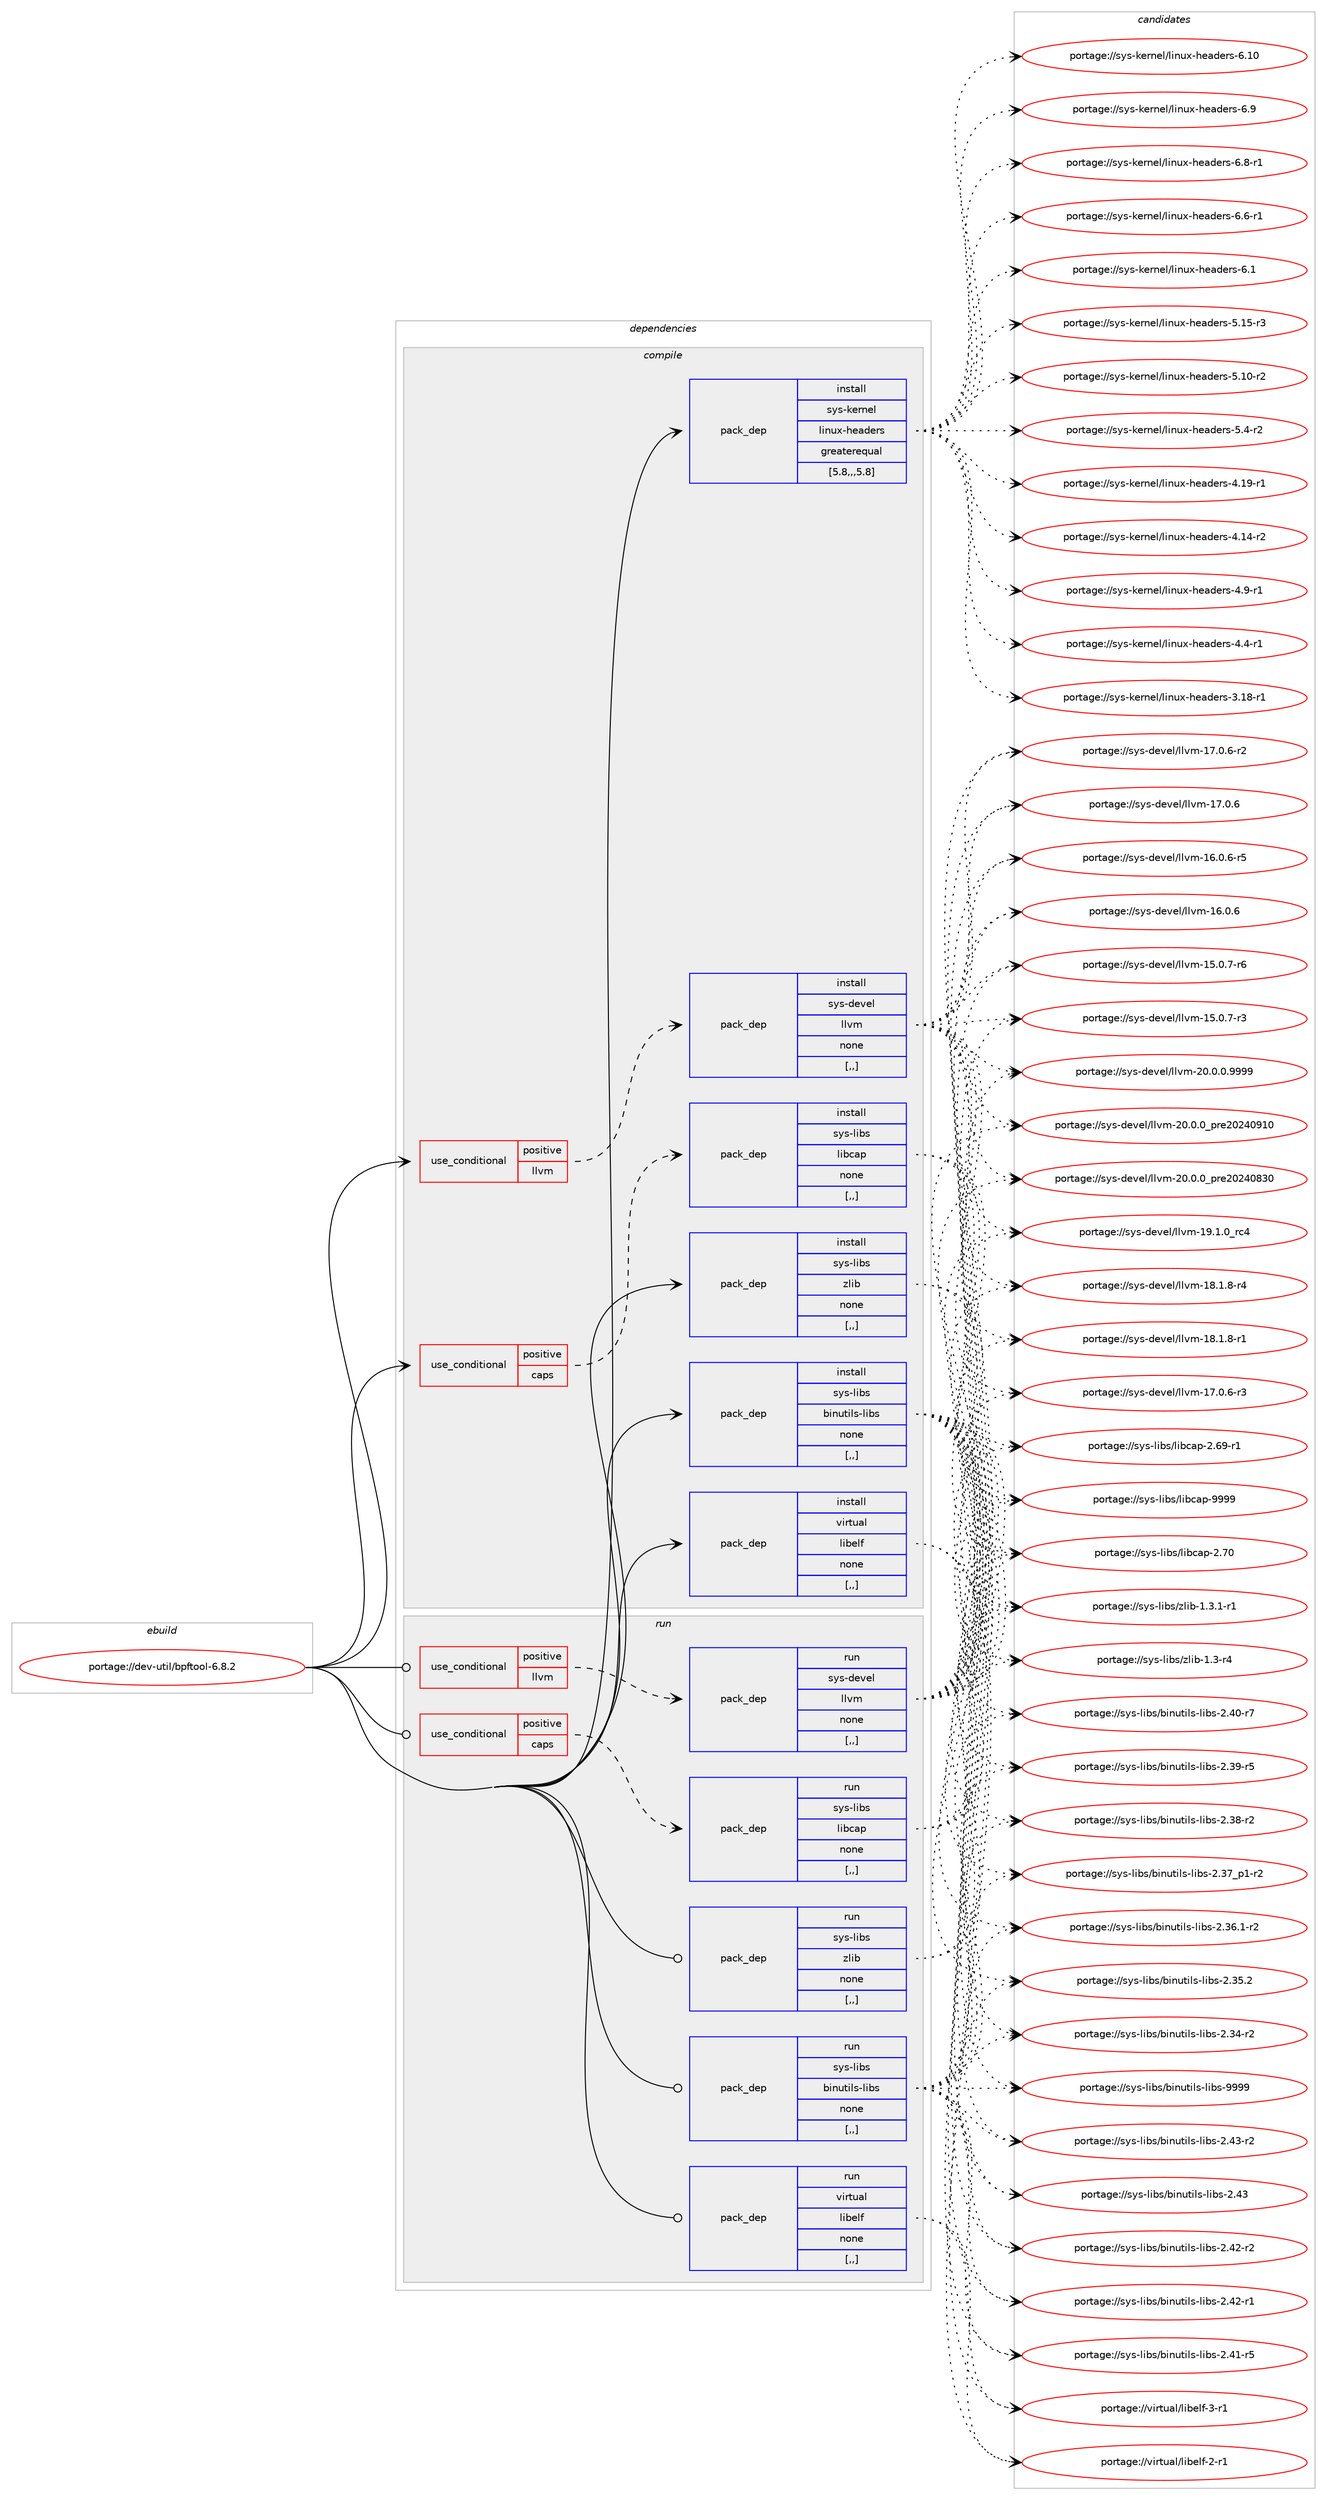 digraph prolog {

# *************
# Graph options
# *************

newrank=true;
concentrate=true;
compound=true;
graph [rankdir=LR,fontname=Helvetica,fontsize=10,ranksep=1.5];#, ranksep=2.5, nodesep=0.2];
edge  [arrowhead=vee];
node  [fontname=Helvetica,fontsize=10];

# **********
# The ebuild
# **********

subgraph cluster_leftcol {
color=gray;
label=<<i>ebuild</i>>;
id [label="portage://dev-util/bpftool-6.8.2", color=red, width=4, href="../dev-util/bpftool-6.8.2.svg"];
}

# ****************
# The dependencies
# ****************

subgraph cluster_midcol {
color=gray;
label=<<i>dependencies</i>>;
subgraph cluster_compile {
fillcolor="#eeeeee";
style=filled;
label=<<i>compile</i>>;
subgraph cond190689 {
dependency707814 [label=<<TABLE BORDER="0" CELLBORDER="1" CELLSPACING="0" CELLPADDING="4"><TR><TD ROWSPAN="3" CELLPADDING="10">use_conditional</TD></TR><TR><TD>positive</TD></TR><TR><TD>caps</TD></TR></TABLE>>, shape=none, color=red];
subgraph pack512131 {
dependency707815 [label=<<TABLE BORDER="0" CELLBORDER="1" CELLSPACING="0" CELLPADDING="4" WIDTH="220"><TR><TD ROWSPAN="6" CELLPADDING="30">pack_dep</TD></TR><TR><TD WIDTH="110">install</TD></TR><TR><TD>sys-libs</TD></TR><TR><TD>libcap</TD></TR><TR><TD>none</TD></TR><TR><TD>[,,]</TD></TR></TABLE>>, shape=none, color=blue];
}
dependency707814:e -> dependency707815:w [weight=20,style="dashed",arrowhead="vee"];
}
id:e -> dependency707814:w [weight=20,style="solid",arrowhead="vee"];
subgraph cond190690 {
dependency707816 [label=<<TABLE BORDER="0" CELLBORDER="1" CELLSPACING="0" CELLPADDING="4"><TR><TD ROWSPAN="3" CELLPADDING="10">use_conditional</TD></TR><TR><TD>positive</TD></TR><TR><TD>llvm</TD></TR></TABLE>>, shape=none, color=red];
subgraph pack512132 {
dependency707817 [label=<<TABLE BORDER="0" CELLBORDER="1" CELLSPACING="0" CELLPADDING="4" WIDTH="220"><TR><TD ROWSPAN="6" CELLPADDING="30">pack_dep</TD></TR><TR><TD WIDTH="110">install</TD></TR><TR><TD>sys-devel</TD></TR><TR><TD>llvm</TD></TR><TR><TD>none</TD></TR><TR><TD>[,,]</TD></TR></TABLE>>, shape=none, color=blue];
}
dependency707816:e -> dependency707817:w [weight=20,style="dashed",arrowhead="vee"];
}
id:e -> dependency707816:w [weight=20,style="solid",arrowhead="vee"];
subgraph pack512133 {
dependency707818 [label=<<TABLE BORDER="0" CELLBORDER="1" CELLSPACING="0" CELLPADDING="4" WIDTH="220"><TR><TD ROWSPAN="6" CELLPADDING="30">pack_dep</TD></TR><TR><TD WIDTH="110">install</TD></TR><TR><TD>sys-kernel</TD></TR><TR><TD>linux-headers</TD></TR><TR><TD>greaterequal</TD></TR><TR><TD>[5.8,,,5.8]</TD></TR></TABLE>>, shape=none, color=blue];
}
id:e -> dependency707818:w [weight=20,style="solid",arrowhead="vee"];
subgraph pack512134 {
dependency707819 [label=<<TABLE BORDER="0" CELLBORDER="1" CELLSPACING="0" CELLPADDING="4" WIDTH="220"><TR><TD ROWSPAN="6" CELLPADDING="30">pack_dep</TD></TR><TR><TD WIDTH="110">install</TD></TR><TR><TD>sys-libs</TD></TR><TR><TD>binutils-libs</TD></TR><TR><TD>none</TD></TR><TR><TD>[,,]</TD></TR></TABLE>>, shape=none, color=blue];
}
id:e -> dependency707819:w [weight=20,style="solid",arrowhead="vee"];
subgraph pack512135 {
dependency707820 [label=<<TABLE BORDER="0" CELLBORDER="1" CELLSPACING="0" CELLPADDING="4" WIDTH="220"><TR><TD ROWSPAN="6" CELLPADDING="30">pack_dep</TD></TR><TR><TD WIDTH="110">install</TD></TR><TR><TD>sys-libs</TD></TR><TR><TD>zlib</TD></TR><TR><TD>none</TD></TR><TR><TD>[,,]</TD></TR></TABLE>>, shape=none, color=blue];
}
id:e -> dependency707820:w [weight=20,style="solid",arrowhead="vee"];
subgraph pack512136 {
dependency707821 [label=<<TABLE BORDER="0" CELLBORDER="1" CELLSPACING="0" CELLPADDING="4" WIDTH="220"><TR><TD ROWSPAN="6" CELLPADDING="30">pack_dep</TD></TR><TR><TD WIDTH="110">install</TD></TR><TR><TD>virtual</TD></TR><TR><TD>libelf</TD></TR><TR><TD>none</TD></TR><TR><TD>[,,]</TD></TR></TABLE>>, shape=none, color=blue];
}
id:e -> dependency707821:w [weight=20,style="solid",arrowhead="vee"];
}
subgraph cluster_compileandrun {
fillcolor="#eeeeee";
style=filled;
label=<<i>compile and run</i>>;
}
subgraph cluster_run {
fillcolor="#eeeeee";
style=filled;
label=<<i>run</i>>;
subgraph cond190691 {
dependency707822 [label=<<TABLE BORDER="0" CELLBORDER="1" CELLSPACING="0" CELLPADDING="4"><TR><TD ROWSPAN="3" CELLPADDING="10">use_conditional</TD></TR><TR><TD>positive</TD></TR><TR><TD>caps</TD></TR></TABLE>>, shape=none, color=red];
subgraph pack512137 {
dependency707823 [label=<<TABLE BORDER="0" CELLBORDER="1" CELLSPACING="0" CELLPADDING="4" WIDTH="220"><TR><TD ROWSPAN="6" CELLPADDING="30">pack_dep</TD></TR><TR><TD WIDTH="110">run</TD></TR><TR><TD>sys-libs</TD></TR><TR><TD>libcap</TD></TR><TR><TD>none</TD></TR><TR><TD>[,,]</TD></TR></TABLE>>, shape=none, color=blue];
}
dependency707822:e -> dependency707823:w [weight=20,style="dashed",arrowhead="vee"];
}
id:e -> dependency707822:w [weight=20,style="solid",arrowhead="odot"];
subgraph cond190692 {
dependency707824 [label=<<TABLE BORDER="0" CELLBORDER="1" CELLSPACING="0" CELLPADDING="4"><TR><TD ROWSPAN="3" CELLPADDING="10">use_conditional</TD></TR><TR><TD>positive</TD></TR><TR><TD>llvm</TD></TR></TABLE>>, shape=none, color=red];
subgraph pack512138 {
dependency707825 [label=<<TABLE BORDER="0" CELLBORDER="1" CELLSPACING="0" CELLPADDING="4" WIDTH="220"><TR><TD ROWSPAN="6" CELLPADDING="30">pack_dep</TD></TR><TR><TD WIDTH="110">run</TD></TR><TR><TD>sys-devel</TD></TR><TR><TD>llvm</TD></TR><TR><TD>none</TD></TR><TR><TD>[,,]</TD></TR></TABLE>>, shape=none, color=blue];
}
dependency707824:e -> dependency707825:w [weight=20,style="dashed",arrowhead="vee"];
}
id:e -> dependency707824:w [weight=20,style="solid",arrowhead="odot"];
subgraph pack512139 {
dependency707826 [label=<<TABLE BORDER="0" CELLBORDER="1" CELLSPACING="0" CELLPADDING="4" WIDTH="220"><TR><TD ROWSPAN="6" CELLPADDING="30">pack_dep</TD></TR><TR><TD WIDTH="110">run</TD></TR><TR><TD>sys-libs</TD></TR><TR><TD>binutils-libs</TD></TR><TR><TD>none</TD></TR><TR><TD>[,,]</TD></TR></TABLE>>, shape=none, color=blue];
}
id:e -> dependency707826:w [weight=20,style="solid",arrowhead="odot"];
subgraph pack512140 {
dependency707827 [label=<<TABLE BORDER="0" CELLBORDER="1" CELLSPACING="0" CELLPADDING="4" WIDTH="220"><TR><TD ROWSPAN="6" CELLPADDING="30">pack_dep</TD></TR><TR><TD WIDTH="110">run</TD></TR><TR><TD>sys-libs</TD></TR><TR><TD>zlib</TD></TR><TR><TD>none</TD></TR><TR><TD>[,,]</TD></TR></TABLE>>, shape=none, color=blue];
}
id:e -> dependency707827:w [weight=20,style="solid",arrowhead="odot"];
subgraph pack512141 {
dependency707828 [label=<<TABLE BORDER="0" CELLBORDER="1" CELLSPACING="0" CELLPADDING="4" WIDTH="220"><TR><TD ROWSPAN="6" CELLPADDING="30">pack_dep</TD></TR><TR><TD WIDTH="110">run</TD></TR><TR><TD>virtual</TD></TR><TR><TD>libelf</TD></TR><TR><TD>none</TD></TR><TR><TD>[,,]</TD></TR></TABLE>>, shape=none, color=blue];
}
id:e -> dependency707828:w [weight=20,style="solid",arrowhead="odot"];
}
}

# **************
# The candidates
# **************

subgraph cluster_choices {
rank=same;
color=gray;
label=<<i>candidates</i>>;

subgraph choice512131 {
color=black;
nodesep=1;
choice1151211154510810598115471081059899971124557575757 [label="portage://sys-libs/libcap-9999", color=red, width=4,href="../sys-libs/libcap-9999.svg"];
choice1151211154510810598115471081059899971124550465548 [label="portage://sys-libs/libcap-2.70", color=red, width=4,href="../sys-libs/libcap-2.70.svg"];
choice11512111545108105981154710810598999711245504654574511449 [label="portage://sys-libs/libcap-2.69-r1", color=red, width=4,href="../sys-libs/libcap-2.69-r1.svg"];
dependency707815:e -> choice1151211154510810598115471081059899971124557575757:w [style=dotted,weight="100"];
dependency707815:e -> choice1151211154510810598115471081059899971124550465548:w [style=dotted,weight="100"];
dependency707815:e -> choice11512111545108105981154710810598999711245504654574511449:w [style=dotted,weight="100"];
}
subgraph choice512132 {
color=black;
nodesep=1;
choice1151211154510010111810110847108108118109455048464846484657575757 [label="portage://sys-devel/llvm-20.0.0.9999", color=red, width=4,href="../sys-devel/llvm-20.0.0.9999.svg"];
choice115121115451001011181011084710810811810945504846484648951121141015048505248574948 [label="portage://sys-devel/llvm-20.0.0_pre20240910", color=red, width=4,href="../sys-devel/llvm-20.0.0_pre20240910.svg"];
choice115121115451001011181011084710810811810945504846484648951121141015048505248565148 [label="portage://sys-devel/llvm-20.0.0_pre20240830", color=red, width=4,href="../sys-devel/llvm-20.0.0_pre20240830.svg"];
choice115121115451001011181011084710810811810945495746494648951149952 [label="portage://sys-devel/llvm-19.1.0_rc4", color=red, width=4,href="../sys-devel/llvm-19.1.0_rc4.svg"];
choice1151211154510010111810110847108108118109454956464946564511452 [label="portage://sys-devel/llvm-18.1.8-r4", color=red, width=4,href="../sys-devel/llvm-18.1.8-r4.svg"];
choice1151211154510010111810110847108108118109454956464946564511449 [label="portage://sys-devel/llvm-18.1.8-r1", color=red, width=4,href="../sys-devel/llvm-18.1.8-r1.svg"];
choice1151211154510010111810110847108108118109454955464846544511451 [label="portage://sys-devel/llvm-17.0.6-r3", color=red, width=4,href="../sys-devel/llvm-17.0.6-r3.svg"];
choice1151211154510010111810110847108108118109454955464846544511450 [label="portage://sys-devel/llvm-17.0.6-r2", color=red, width=4,href="../sys-devel/llvm-17.0.6-r2.svg"];
choice115121115451001011181011084710810811810945495546484654 [label="portage://sys-devel/llvm-17.0.6", color=red, width=4,href="../sys-devel/llvm-17.0.6.svg"];
choice1151211154510010111810110847108108118109454954464846544511453 [label="portage://sys-devel/llvm-16.0.6-r5", color=red, width=4,href="../sys-devel/llvm-16.0.6-r5.svg"];
choice115121115451001011181011084710810811810945495446484654 [label="portage://sys-devel/llvm-16.0.6", color=red, width=4,href="../sys-devel/llvm-16.0.6.svg"];
choice1151211154510010111810110847108108118109454953464846554511454 [label="portage://sys-devel/llvm-15.0.7-r6", color=red, width=4,href="../sys-devel/llvm-15.0.7-r6.svg"];
choice1151211154510010111810110847108108118109454953464846554511451 [label="portage://sys-devel/llvm-15.0.7-r3", color=red, width=4,href="../sys-devel/llvm-15.0.7-r3.svg"];
dependency707817:e -> choice1151211154510010111810110847108108118109455048464846484657575757:w [style=dotted,weight="100"];
dependency707817:e -> choice115121115451001011181011084710810811810945504846484648951121141015048505248574948:w [style=dotted,weight="100"];
dependency707817:e -> choice115121115451001011181011084710810811810945504846484648951121141015048505248565148:w [style=dotted,weight="100"];
dependency707817:e -> choice115121115451001011181011084710810811810945495746494648951149952:w [style=dotted,weight="100"];
dependency707817:e -> choice1151211154510010111810110847108108118109454956464946564511452:w [style=dotted,weight="100"];
dependency707817:e -> choice1151211154510010111810110847108108118109454956464946564511449:w [style=dotted,weight="100"];
dependency707817:e -> choice1151211154510010111810110847108108118109454955464846544511451:w [style=dotted,weight="100"];
dependency707817:e -> choice1151211154510010111810110847108108118109454955464846544511450:w [style=dotted,weight="100"];
dependency707817:e -> choice115121115451001011181011084710810811810945495546484654:w [style=dotted,weight="100"];
dependency707817:e -> choice1151211154510010111810110847108108118109454954464846544511453:w [style=dotted,weight="100"];
dependency707817:e -> choice115121115451001011181011084710810811810945495446484654:w [style=dotted,weight="100"];
dependency707817:e -> choice1151211154510010111810110847108108118109454953464846554511454:w [style=dotted,weight="100"];
dependency707817:e -> choice1151211154510010111810110847108108118109454953464846554511451:w [style=dotted,weight="100"];
}
subgraph choice512133 {
color=black;
nodesep=1;
choice115121115451071011141101011084710810511011712045104101971001011141154554464948 [label="portage://sys-kernel/linux-headers-6.10", color=red, width=4,href="../sys-kernel/linux-headers-6.10.svg"];
choice1151211154510710111411010110847108105110117120451041019710010111411545544657 [label="portage://sys-kernel/linux-headers-6.9", color=red, width=4,href="../sys-kernel/linux-headers-6.9.svg"];
choice11512111545107101114110101108471081051101171204510410197100101114115455446564511449 [label="portage://sys-kernel/linux-headers-6.8-r1", color=red, width=4,href="../sys-kernel/linux-headers-6.8-r1.svg"];
choice11512111545107101114110101108471081051101171204510410197100101114115455446544511449 [label="portage://sys-kernel/linux-headers-6.6-r1", color=red, width=4,href="../sys-kernel/linux-headers-6.6-r1.svg"];
choice1151211154510710111411010110847108105110117120451041019710010111411545544649 [label="portage://sys-kernel/linux-headers-6.1", color=red, width=4,href="../sys-kernel/linux-headers-6.1.svg"];
choice1151211154510710111411010110847108105110117120451041019710010111411545534649534511451 [label="portage://sys-kernel/linux-headers-5.15-r3", color=red, width=4,href="../sys-kernel/linux-headers-5.15-r3.svg"];
choice1151211154510710111411010110847108105110117120451041019710010111411545534649484511450 [label="portage://sys-kernel/linux-headers-5.10-r2", color=red, width=4,href="../sys-kernel/linux-headers-5.10-r2.svg"];
choice11512111545107101114110101108471081051101171204510410197100101114115455346524511450 [label="portage://sys-kernel/linux-headers-5.4-r2", color=red, width=4,href="../sys-kernel/linux-headers-5.4-r2.svg"];
choice1151211154510710111411010110847108105110117120451041019710010111411545524649574511449 [label="portage://sys-kernel/linux-headers-4.19-r1", color=red, width=4,href="../sys-kernel/linux-headers-4.19-r1.svg"];
choice1151211154510710111411010110847108105110117120451041019710010111411545524649524511450 [label="portage://sys-kernel/linux-headers-4.14-r2", color=red, width=4,href="../sys-kernel/linux-headers-4.14-r2.svg"];
choice11512111545107101114110101108471081051101171204510410197100101114115455246574511449 [label="portage://sys-kernel/linux-headers-4.9-r1", color=red, width=4,href="../sys-kernel/linux-headers-4.9-r1.svg"];
choice11512111545107101114110101108471081051101171204510410197100101114115455246524511449 [label="portage://sys-kernel/linux-headers-4.4-r1", color=red, width=4,href="../sys-kernel/linux-headers-4.4-r1.svg"];
choice1151211154510710111411010110847108105110117120451041019710010111411545514649564511449 [label="portage://sys-kernel/linux-headers-3.18-r1", color=red, width=4,href="../sys-kernel/linux-headers-3.18-r1.svg"];
dependency707818:e -> choice115121115451071011141101011084710810511011712045104101971001011141154554464948:w [style=dotted,weight="100"];
dependency707818:e -> choice1151211154510710111411010110847108105110117120451041019710010111411545544657:w [style=dotted,weight="100"];
dependency707818:e -> choice11512111545107101114110101108471081051101171204510410197100101114115455446564511449:w [style=dotted,weight="100"];
dependency707818:e -> choice11512111545107101114110101108471081051101171204510410197100101114115455446544511449:w [style=dotted,weight="100"];
dependency707818:e -> choice1151211154510710111411010110847108105110117120451041019710010111411545544649:w [style=dotted,weight="100"];
dependency707818:e -> choice1151211154510710111411010110847108105110117120451041019710010111411545534649534511451:w [style=dotted,weight="100"];
dependency707818:e -> choice1151211154510710111411010110847108105110117120451041019710010111411545534649484511450:w [style=dotted,weight="100"];
dependency707818:e -> choice11512111545107101114110101108471081051101171204510410197100101114115455346524511450:w [style=dotted,weight="100"];
dependency707818:e -> choice1151211154510710111411010110847108105110117120451041019710010111411545524649574511449:w [style=dotted,weight="100"];
dependency707818:e -> choice1151211154510710111411010110847108105110117120451041019710010111411545524649524511450:w [style=dotted,weight="100"];
dependency707818:e -> choice11512111545107101114110101108471081051101171204510410197100101114115455246574511449:w [style=dotted,weight="100"];
dependency707818:e -> choice11512111545107101114110101108471081051101171204510410197100101114115455246524511449:w [style=dotted,weight="100"];
dependency707818:e -> choice1151211154510710111411010110847108105110117120451041019710010111411545514649564511449:w [style=dotted,weight="100"];
}
subgraph choice512134 {
color=black;
nodesep=1;
choice1151211154510810598115479810511011711610510811545108105981154557575757 [label="portage://sys-libs/binutils-libs-9999", color=red, width=4,href="../sys-libs/binutils-libs-9999.svg"];
choice11512111545108105981154798105110117116105108115451081059811545504652514511450 [label="portage://sys-libs/binutils-libs-2.43-r2", color=red, width=4,href="../sys-libs/binutils-libs-2.43-r2.svg"];
choice1151211154510810598115479810511011711610510811545108105981154550465251 [label="portage://sys-libs/binutils-libs-2.43", color=red, width=4,href="../sys-libs/binutils-libs-2.43.svg"];
choice11512111545108105981154798105110117116105108115451081059811545504652504511450 [label="portage://sys-libs/binutils-libs-2.42-r2", color=red, width=4,href="../sys-libs/binutils-libs-2.42-r2.svg"];
choice11512111545108105981154798105110117116105108115451081059811545504652504511449 [label="portage://sys-libs/binutils-libs-2.42-r1", color=red, width=4,href="../sys-libs/binutils-libs-2.42-r1.svg"];
choice11512111545108105981154798105110117116105108115451081059811545504652494511453 [label="portage://sys-libs/binutils-libs-2.41-r5", color=red, width=4,href="../sys-libs/binutils-libs-2.41-r5.svg"];
choice11512111545108105981154798105110117116105108115451081059811545504652484511455 [label="portage://sys-libs/binutils-libs-2.40-r7", color=red, width=4,href="../sys-libs/binutils-libs-2.40-r7.svg"];
choice11512111545108105981154798105110117116105108115451081059811545504651574511453 [label="portage://sys-libs/binutils-libs-2.39-r5", color=red, width=4,href="../sys-libs/binutils-libs-2.39-r5.svg"];
choice11512111545108105981154798105110117116105108115451081059811545504651564511450 [label="portage://sys-libs/binutils-libs-2.38-r2", color=red, width=4,href="../sys-libs/binutils-libs-2.38-r2.svg"];
choice115121115451081059811547981051101171161051081154510810598115455046515595112494511450 [label="portage://sys-libs/binutils-libs-2.37_p1-r2", color=red, width=4,href="../sys-libs/binutils-libs-2.37_p1-r2.svg"];
choice115121115451081059811547981051101171161051081154510810598115455046515446494511450 [label="portage://sys-libs/binutils-libs-2.36.1-r2", color=red, width=4,href="../sys-libs/binutils-libs-2.36.1-r2.svg"];
choice11512111545108105981154798105110117116105108115451081059811545504651534650 [label="portage://sys-libs/binutils-libs-2.35.2", color=red, width=4,href="../sys-libs/binutils-libs-2.35.2.svg"];
choice11512111545108105981154798105110117116105108115451081059811545504651524511450 [label="portage://sys-libs/binutils-libs-2.34-r2", color=red, width=4,href="../sys-libs/binutils-libs-2.34-r2.svg"];
dependency707819:e -> choice1151211154510810598115479810511011711610510811545108105981154557575757:w [style=dotted,weight="100"];
dependency707819:e -> choice11512111545108105981154798105110117116105108115451081059811545504652514511450:w [style=dotted,weight="100"];
dependency707819:e -> choice1151211154510810598115479810511011711610510811545108105981154550465251:w [style=dotted,weight="100"];
dependency707819:e -> choice11512111545108105981154798105110117116105108115451081059811545504652504511450:w [style=dotted,weight="100"];
dependency707819:e -> choice11512111545108105981154798105110117116105108115451081059811545504652504511449:w [style=dotted,weight="100"];
dependency707819:e -> choice11512111545108105981154798105110117116105108115451081059811545504652494511453:w [style=dotted,weight="100"];
dependency707819:e -> choice11512111545108105981154798105110117116105108115451081059811545504652484511455:w [style=dotted,weight="100"];
dependency707819:e -> choice11512111545108105981154798105110117116105108115451081059811545504651574511453:w [style=dotted,weight="100"];
dependency707819:e -> choice11512111545108105981154798105110117116105108115451081059811545504651564511450:w [style=dotted,weight="100"];
dependency707819:e -> choice115121115451081059811547981051101171161051081154510810598115455046515595112494511450:w [style=dotted,weight="100"];
dependency707819:e -> choice115121115451081059811547981051101171161051081154510810598115455046515446494511450:w [style=dotted,weight="100"];
dependency707819:e -> choice11512111545108105981154798105110117116105108115451081059811545504651534650:w [style=dotted,weight="100"];
dependency707819:e -> choice11512111545108105981154798105110117116105108115451081059811545504651524511450:w [style=dotted,weight="100"];
}
subgraph choice512135 {
color=black;
nodesep=1;
choice115121115451081059811547122108105984549465146494511449 [label="portage://sys-libs/zlib-1.3.1-r1", color=red, width=4,href="../sys-libs/zlib-1.3.1-r1.svg"];
choice11512111545108105981154712210810598454946514511452 [label="portage://sys-libs/zlib-1.3-r4", color=red, width=4,href="../sys-libs/zlib-1.3-r4.svg"];
dependency707820:e -> choice115121115451081059811547122108105984549465146494511449:w [style=dotted,weight="100"];
dependency707820:e -> choice11512111545108105981154712210810598454946514511452:w [style=dotted,weight="100"];
}
subgraph choice512136 {
color=black;
nodesep=1;
choice11810511411611797108471081059810110810245514511449 [label="portage://virtual/libelf-3-r1", color=red, width=4,href="../virtual/libelf-3-r1.svg"];
choice11810511411611797108471081059810110810245504511449 [label="portage://virtual/libelf-2-r1", color=red, width=4,href="../virtual/libelf-2-r1.svg"];
dependency707821:e -> choice11810511411611797108471081059810110810245514511449:w [style=dotted,weight="100"];
dependency707821:e -> choice11810511411611797108471081059810110810245504511449:w [style=dotted,weight="100"];
}
subgraph choice512137 {
color=black;
nodesep=1;
choice1151211154510810598115471081059899971124557575757 [label="portage://sys-libs/libcap-9999", color=red, width=4,href="../sys-libs/libcap-9999.svg"];
choice1151211154510810598115471081059899971124550465548 [label="portage://sys-libs/libcap-2.70", color=red, width=4,href="../sys-libs/libcap-2.70.svg"];
choice11512111545108105981154710810598999711245504654574511449 [label="portage://sys-libs/libcap-2.69-r1", color=red, width=4,href="../sys-libs/libcap-2.69-r1.svg"];
dependency707823:e -> choice1151211154510810598115471081059899971124557575757:w [style=dotted,weight="100"];
dependency707823:e -> choice1151211154510810598115471081059899971124550465548:w [style=dotted,weight="100"];
dependency707823:e -> choice11512111545108105981154710810598999711245504654574511449:w [style=dotted,weight="100"];
}
subgraph choice512138 {
color=black;
nodesep=1;
choice1151211154510010111810110847108108118109455048464846484657575757 [label="portage://sys-devel/llvm-20.0.0.9999", color=red, width=4,href="../sys-devel/llvm-20.0.0.9999.svg"];
choice115121115451001011181011084710810811810945504846484648951121141015048505248574948 [label="portage://sys-devel/llvm-20.0.0_pre20240910", color=red, width=4,href="../sys-devel/llvm-20.0.0_pre20240910.svg"];
choice115121115451001011181011084710810811810945504846484648951121141015048505248565148 [label="portage://sys-devel/llvm-20.0.0_pre20240830", color=red, width=4,href="../sys-devel/llvm-20.0.0_pre20240830.svg"];
choice115121115451001011181011084710810811810945495746494648951149952 [label="portage://sys-devel/llvm-19.1.0_rc4", color=red, width=4,href="../sys-devel/llvm-19.1.0_rc4.svg"];
choice1151211154510010111810110847108108118109454956464946564511452 [label="portage://sys-devel/llvm-18.1.8-r4", color=red, width=4,href="../sys-devel/llvm-18.1.8-r4.svg"];
choice1151211154510010111810110847108108118109454956464946564511449 [label="portage://sys-devel/llvm-18.1.8-r1", color=red, width=4,href="../sys-devel/llvm-18.1.8-r1.svg"];
choice1151211154510010111810110847108108118109454955464846544511451 [label="portage://sys-devel/llvm-17.0.6-r3", color=red, width=4,href="../sys-devel/llvm-17.0.6-r3.svg"];
choice1151211154510010111810110847108108118109454955464846544511450 [label="portage://sys-devel/llvm-17.0.6-r2", color=red, width=4,href="../sys-devel/llvm-17.0.6-r2.svg"];
choice115121115451001011181011084710810811810945495546484654 [label="portage://sys-devel/llvm-17.0.6", color=red, width=4,href="../sys-devel/llvm-17.0.6.svg"];
choice1151211154510010111810110847108108118109454954464846544511453 [label="portage://sys-devel/llvm-16.0.6-r5", color=red, width=4,href="../sys-devel/llvm-16.0.6-r5.svg"];
choice115121115451001011181011084710810811810945495446484654 [label="portage://sys-devel/llvm-16.0.6", color=red, width=4,href="../sys-devel/llvm-16.0.6.svg"];
choice1151211154510010111810110847108108118109454953464846554511454 [label="portage://sys-devel/llvm-15.0.7-r6", color=red, width=4,href="../sys-devel/llvm-15.0.7-r6.svg"];
choice1151211154510010111810110847108108118109454953464846554511451 [label="portage://sys-devel/llvm-15.0.7-r3", color=red, width=4,href="../sys-devel/llvm-15.0.7-r3.svg"];
dependency707825:e -> choice1151211154510010111810110847108108118109455048464846484657575757:w [style=dotted,weight="100"];
dependency707825:e -> choice115121115451001011181011084710810811810945504846484648951121141015048505248574948:w [style=dotted,weight="100"];
dependency707825:e -> choice115121115451001011181011084710810811810945504846484648951121141015048505248565148:w [style=dotted,weight="100"];
dependency707825:e -> choice115121115451001011181011084710810811810945495746494648951149952:w [style=dotted,weight="100"];
dependency707825:e -> choice1151211154510010111810110847108108118109454956464946564511452:w [style=dotted,weight="100"];
dependency707825:e -> choice1151211154510010111810110847108108118109454956464946564511449:w [style=dotted,weight="100"];
dependency707825:e -> choice1151211154510010111810110847108108118109454955464846544511451:w [style=dotted,weight="100"];
dependency707825:e -> choice1151211154510010111810110847108108118109454955464846544511450:w [style=dotted,weight="100"];
dependency707825:e -> choice115121115451001011181011084710810811810945495546484654:w [style=dotted,weight="100"];
dependency707825:e -> choice1151211154510010111810110847108108118109454954464846544511453:w [style=dotted,weight="100"];
dependency707825:e -> choice115121115451001011181011084710810811810945495446484654:w [style=dotted,weight="100"];
dependency707825:e -> choice1151211154510010111810110847108108118109454953464846554511454:w [style=dotted,weight="100"];
dependency707825:e -> choice1151211154510010111810110847108108118109454953464846554511451:w [style=dotted,weight="100"];
}
subgraph choice512139 {
color=black;
nodesep=1;
choice1151211154510810598115479810511011711610510811545108105981154557575757 [label="portage://sys-libs/binutils-libs-9999", color=red, width=4,href="../sys-libs/binutils-libs-9999.svg"];
choice11512111545108105981154798105110117116105108115451081059811545504652514511450 [label="portage://sys-libs/binutils-libs-2.43-r2", color=red, width=4,href="../sys-libs/binutils-libs-2.43-r2.svg"];
choice1151211154510810598115479810511011711610510811545108105981154550465251 [label="portage://sys-libs/binutils-libs-2.43", color=red, width=4,href="../sys-libs/binutils-libs-2.43.svg"];
choice11512111545108105981154798105110117116105108115451081059811545504652504511450 [label="portage://sys-libs/binutils-libs-2.42-r2", color=red, width=4,href="../sys-libs/binutils-libs-2.42-r2.svg"];
choice11512111545108105981154798105110117116105108115451081059811545504652504511449 [label="portage://sys-libs/binutils-libs-2.42-r1", color=red, width=4,href="../sys-libs/binutils-libs-2.42-r1.svg"];
choice11512111545108105981154798105110117116105108115451081059811545504652494511453 [label="portage://sys-libs/binutils-libs-2.41-r5", color=red, width=4,href="../sys-libs/binutils-libs-2.41-r5.svg"];
choice11512111545108105981154798105110117116105108115451081059811545504652484511455 [label="portage://sys-libs/binutils-libs-2.40-r7", color=red, width=4,href="../sys-libs/binutils-libs-2.40-r7.svg"];
choice11512111545108105981154798105110117116105108115451081059811545504651574511453 [label="portage://sys-libs/binutils-libs-2.39-r5", color=red, width=4,href="../sys-libs/binutils-libs-2.39-r5.svg"];
choice11512111545108105981154798105110117116105108115451081059811545504651564511450 [label="portage://sys-libs/binutils-libs-2.38-r2", color=red, width=4,href="../sys-libs/binutils-libs-2.38-r2.svg"];
choice115121115451081059811547981051101171161051081154510810598115455046515595112494511450 [label="portage://sys-libs/binutils-libs-2.37_p1-r2", color=red, width=4,href="../sys-libs/binutils-libs-2.37_p1-r2.svg"];
choice115121115451081059811547981051101171161051081154510810598115455046515446494511450 [label="portage://sys-libs/binutils-libs-2.36.1-r2", color=red, width=4,href="../sys-libs/binutils-libs-2.36.1-r2.svg"];
choice11512111545108105981154798105110117116105108115451081059811545504651534650 [label="portage://sys-libs/binutils-libs-2.35.2", color=red, width=4,href="../sys-libs/binutils-libs-2.35.2.svg"];
choice11512111545108105981154798105110117116105108115451081059811545504651524511450 [label="portage://sys-libs/binutils-libs-2.34-r2", color=red, width=4,href="../sys-libs/binutils-libs-2.34-r2.svg"];
dependency707826:e -> choice1151211154510810598115479810511011711610510811545108105981154557575757:w [style=dotted,weight="100"];
dependency707826:e -> choice11512111545108105981154798105110117116105108115451081059811545504652514511450:w [style=dotted,weight="100"];
dependency707826:e -> choice1151211154510810598115479810511011711610510811545108105981154550465251:w [style=dotted,weight="100"];
dependency707826:e -> choice11512111545108105981154798105110117116105108115451081059811545504652504511450:w [style=dotted,weight="100"];
dependency707826:e -> choice11512111545108105981154798105110117116105108115451081059811545504652504511449:w [style=dotted,weight="100"];
dependency707826:e -> choice11512111545108105981154798105110117116105108115451081059811545504652494511453:w [style=dotted,weight="100"];
dependency707826:e -> choice11512111545108105981154798105110117116105108115451081059811545504652484511455:w [style=dotted,weight="100"];
dependency707826:e -> choice11512111545108105981154798105110117116105108115451081059811545504651574511453:w [style=dotted,weight="100"];
dependency707826:e -> choice11512111545108105981154798105110117116105108115451081059811545504651564511450:w [style=dotted,weight="100"];
dependency707826:e -> choice115121115451081059811547981051101171161051081154510810598115455046515595112494511450:w [style=dotted,weight="100"];
dependency707826:e -> choice115121115451081059811547981051101171161051081154510810598115455046515446494511450:w [style=dotted,weight="100"];
dependency707826:e -> choice11512111545108105981154798105110117116105108115451081059811545504651534650:w [style=dotted,weight="100"];
dependency707826:e -> choice11512111545108105981154798105110117116105108115451081059811545504651524511450:w [style=dotted,weight="100"];
}
subgraph choice512140 {
color=black;
nodesep=1;
choice115121115451081059811547122108105984549465146494511449 [label="portage://sys-libs/zlib-1.3.1-r1", color=red, width=4,href="../sys-libs/zlib-1.3.1-r1.svg"];
choice11512111545108105981154712210810598454946514511452 [label="portage://sys-libs/zlib-1.3-r4", color=red, width=4,href="../sys-libs/zlib-1.3-r4.svg"];
dependency707827:e -> choice115121115451081059811547122108105984549465146494511449:w [style=dotted,weight="100"];
dependency707827:e -> choice11512111545108105981154712210810598454946514511452:w [style=dotted,weight="100"];
}
subgraph choice512141 {
color=black;
nodesep=1;
choice11810511411611797108471081059810110810245514511449 [label="portage://virtual/libelf-3-r1", color=red, width=4,href="../virtual/libelf-3-r1.svg"];
choice11810511411611797108471081059810110810245504511449 [label="portage://virtual/libelf-2-r1", color=red, width=4,href="../virtual/libelf-2-r1.svg"];
dependency707828:e -> choice11810511411611797108471081059810110810245514511449:w [style=dotted,weight="100"];
dependency707828:e -> choice11810511411611797108471081059810110810245504511449:w [style=dotted,weight="100"];
}
}

}
